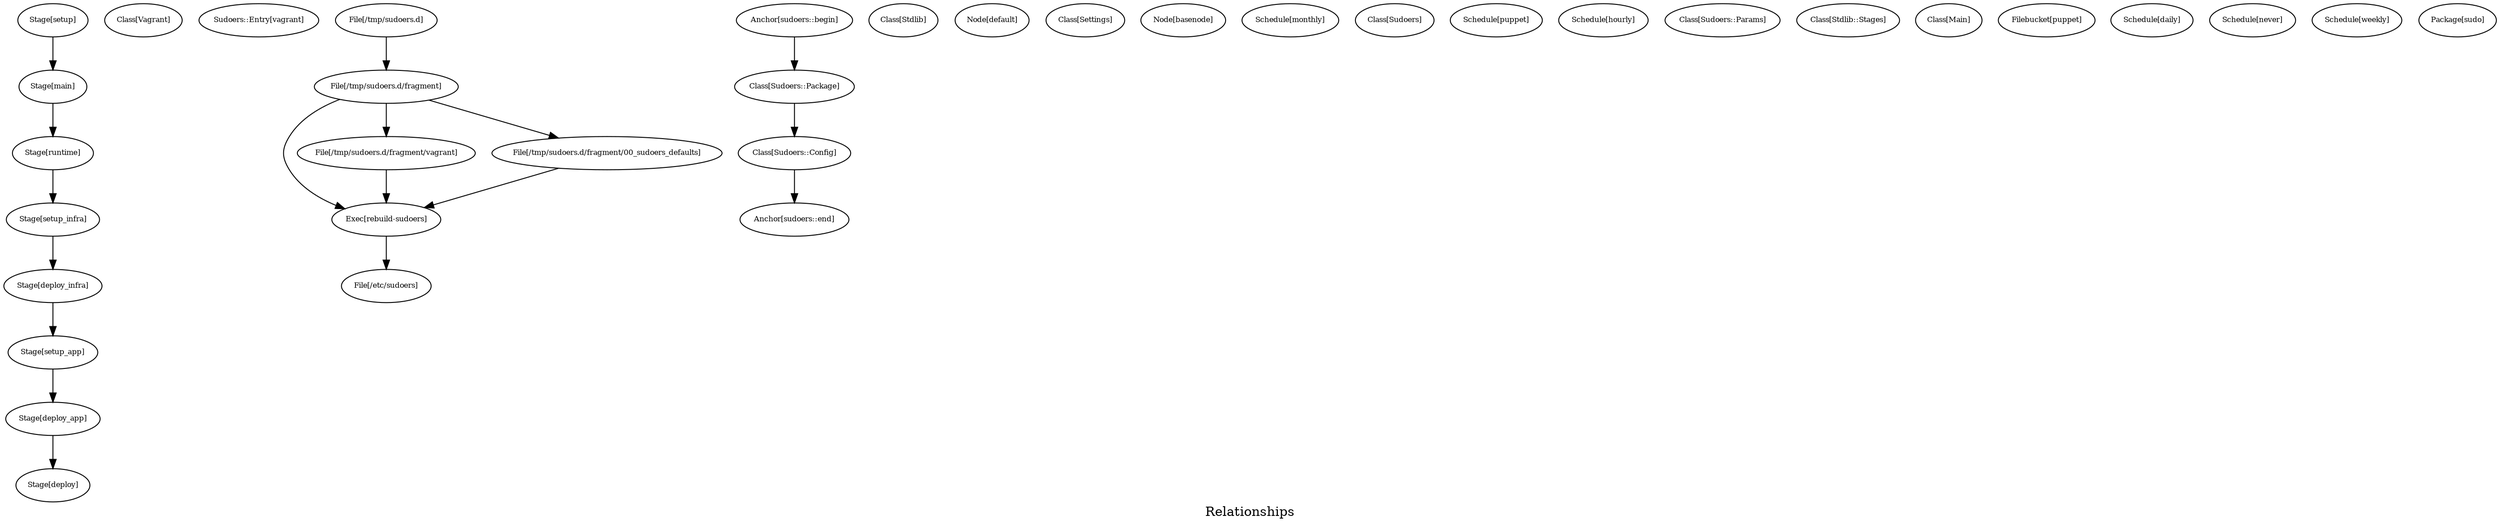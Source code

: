 digraph Relationships {
    label = "Relationships"
    "Stage[setup_infra]" [
        fontsize = 8,
        label = "Stage[setup_infra]"
    ]

    "Class[Vagrant]" [
        fontsize = 8,
        label = "Class[Vagrant]"
    ]

    "Sudoers::Entry[vagrant]" [
        fontsize = 8,
        label = "Sudoers::Entry[vagrant]"
    ]

    "File[/etc/sudoers]" [
        fontsize = 8,
        label = "File[/etc/sudoers]"
    ]

    "Anchor[sudoers::end]" [
        fontsize = 8,
        label = "Anchor[sudoers::end]"
    ]

    "Class[Stdlib]" [
        fontsize = 8,
        label = "Class[Stdlib]"
    ]

    "Node[default]" [
        fontsize = 8,
        label = "Node[default]"
    ]

    "Class[Settings]" [
        fontsize = 8,
        label = "Class[Settings]"
    ]

    "Node[basenode]" [
        fontsize = 8,
        label = "Node[basenode]"
    ]

    "Schedule[monthly]" [
        fontsize = 8,
        label = "Schedule[monthly]"
    ]

    "Stage[deploy_infra]" [
        fontsize = 8,
        label = "Stage[deploy_infra]"
    ]

    "Exec[rebuild-sudoers]" [
        fontsize = 8,
        label = "Exec[rebuild-sudoers]"
    ]

    "Class[Sudoers]" [
        fontsize = 8,
        label = "Class[Sudoers]"
    ]

    "Schedule[puppet]" [
        fontsize = 8,
        label = "Schedule[puppet]"
    ]

    "Schedule[hourly]" [
        fontsize = 8,
        label = "Schedule[hourly]"
    ]

    "Class[Sudoers::Params]" [
        fontsize = 8,
        label = "Class[Sudoers::Params]"
    ]

    "File[/tmp/sudoers.d/fragment/vagrant]" [
        fontsize = 8,
        label = "File[/tmp/sudoers.d/fragment/vagrant]"
    ]

    "Class[Sudoers::Config]" [
        fontsize = 8,
        label = "Class[Sudoers::Config]"
    ]

    "Class[Sudoers::Package]" [
        fontsize = 8,
        label = "Class[Sudoers::Package]"
    ]

    "Class[Stdlib::Stages]" [
        fontsize = 8,
        label = "Class[Stdlib::Stages]"
    ]

    "File[/tmp/sudoers.d/fragment/00_sudoers_defaults]" [
        fontsize = 8,
        label = "File[/tmp/sudoers.d/fragment/00_sudoers_defaults]"
    ]

    "Class[Main]" [
        fontsize = 8,
        label = "Class[Main]"
    ]

    "Stage[main]" [
        fontsize = 8,
        label = "Stage[main]"
    ]

    "Filebucket[puppet]" [
        fontsize = 8,
        label = "Filebucket[puppet]"
    ]

    "File[/tmp/sudoers.d/fragment]" [
        fontsize = 8,
        label = "File[/tmp/sudoers.d/fragment]"
    ]

    "Schedule[daily]" [
        fontsize = 8,
        label = "Schedule[daily]"
    ]

    "Stage[deploy_app]" [
        fontsize = 8,
        label = "Stage[deploy_app]"
    ]

    "Stage[setup]" [
        fontsize = 8,
        label = "Stage[setup]"
    ]

    "Anchor[sudoers::begin]" [
        fontsize = 8,
        label = "Anchor[sudoers::begin]"
    ]

    "Schedule[never]" [
        fontsize = 8,
        label = "Schedule[never]"
    ]

    "Stage[deploy]" [
        fontsize = 8,
        label = "Stage[deploy]"
    ]

    "Stage[setup_app]" [
        fontsize = 8,
        label = "Stage[setup_app]"
    ]

    "Schedule[weekly]" [
        fontsize = 8,
        label = "Schedule[weekly]"
    ]

    "Stage[runtime]" [
        fontsize = 8,
        label = "Stage[runtime]"
    ]

    "File[/tmp/sudoers.d]" [
        fontsize = 8,
        label = "File[/tmp/sudoers.d]"
    ]

    "Package[sudo]" [
        fontsize = 8,
        label = "Package[sudo]"
    ]

    "Exec[rebuild-sudoers]" -> "File[/etc/sudoers]" [
        fontsize = 8
    ]

    "Stage[setup_infra]" -> "Stage[deploy_infra]" [
        fontsize = 8
    ]

    "Stage[deploy_infra]" -> "Stage[setup_app]" [
        fontsize = 8
    ]

    "File[/tmp/sudoers.d/fragment]" -> "Exec[rebuild-sudoers]" [
        fontsize = 8
    ]

    "File[/tmp/sudoers.d/fragment/vagrant]" -> "Exec[rebuild-sudoers]" [
        fontsize = 8
    ]

    "Class[Sudoers::Config]" -> "Anchor[sudoers::end]" [
        fontsize = 8
    ]

    "File[/tmp/sudoers.d/fragment/00_sudoers_defaults]" -> "Exec[rebuild-sudoers]" [
        fontsize = 8
    ]

    "Class[Sudoers::Package]" -> "Class[Sudoers::Config]" [
        fontsize = 8
    ]

    "Stage[setup]" -> "Stage[main]" [
        fontsize = 8
    ]

    "Stage[deploy_app]" -> "Stage[deploy]" [
        fontsize = 8
    ]

    "Stage[setup_app]" -> "Stage[deploy_app]" [
        fontsize = 8
    ]

    "Anchor[sudoers::begin]" -> "Class[Sudoers::Package]" [
        fontsize = 8
    ]

    "Stage[main]" -> "Stage[runtime]" [
        fontsize = 8
    ]

    "Stage[runtime]" -> "Stage[setup_infra]" [
        fontsize = 8
    ]

    "File[/tmp/sudoers.d/fragment]" -> "File[/tmp/sudoers.d/fragment/vagrant]" [
        fontsize = 8
    ]

    "File[/tmp/sudoers.d/fragment]" -> "File[/tmp/sudoers.d/fragment/00_sudoers_defaults]" [
        fontsize = 8
    ]

    "File[/tmp/sudoers.d]" -> "File[/tmp/sudoers.d/fragment]" [
        fontsize = 8
    ]

}

